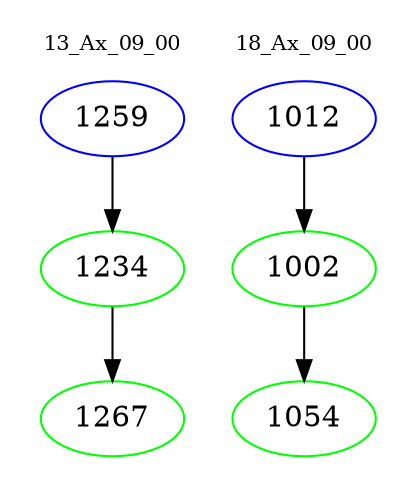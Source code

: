 digraph{
subgraph cluster_0 {
color = white
label = "13_Ax_09_00";
fontsize=10;
T0_1259 [label="1259", color="blue"]
T0_1259 -> T0_1234 [color="black"]
T0_1234 [label="1234", color="green"]
T0_1234 -> T0_1267 [color="black"]
T0_1267 [label="1267", color="green"]
}
subgraph cluster_1 {
color = white
label = "18_Ax_09_00";
fontsize=10;
T1_1012 [label="1012", color="blue"]
T1_1012 -> T1_1002 [color="black"]
T1_1002 [label="1002", color="green"]
T1_1002 -> T1_1054 [color="black"]
T1_1054 [label="1054", color="green"]
}
}
